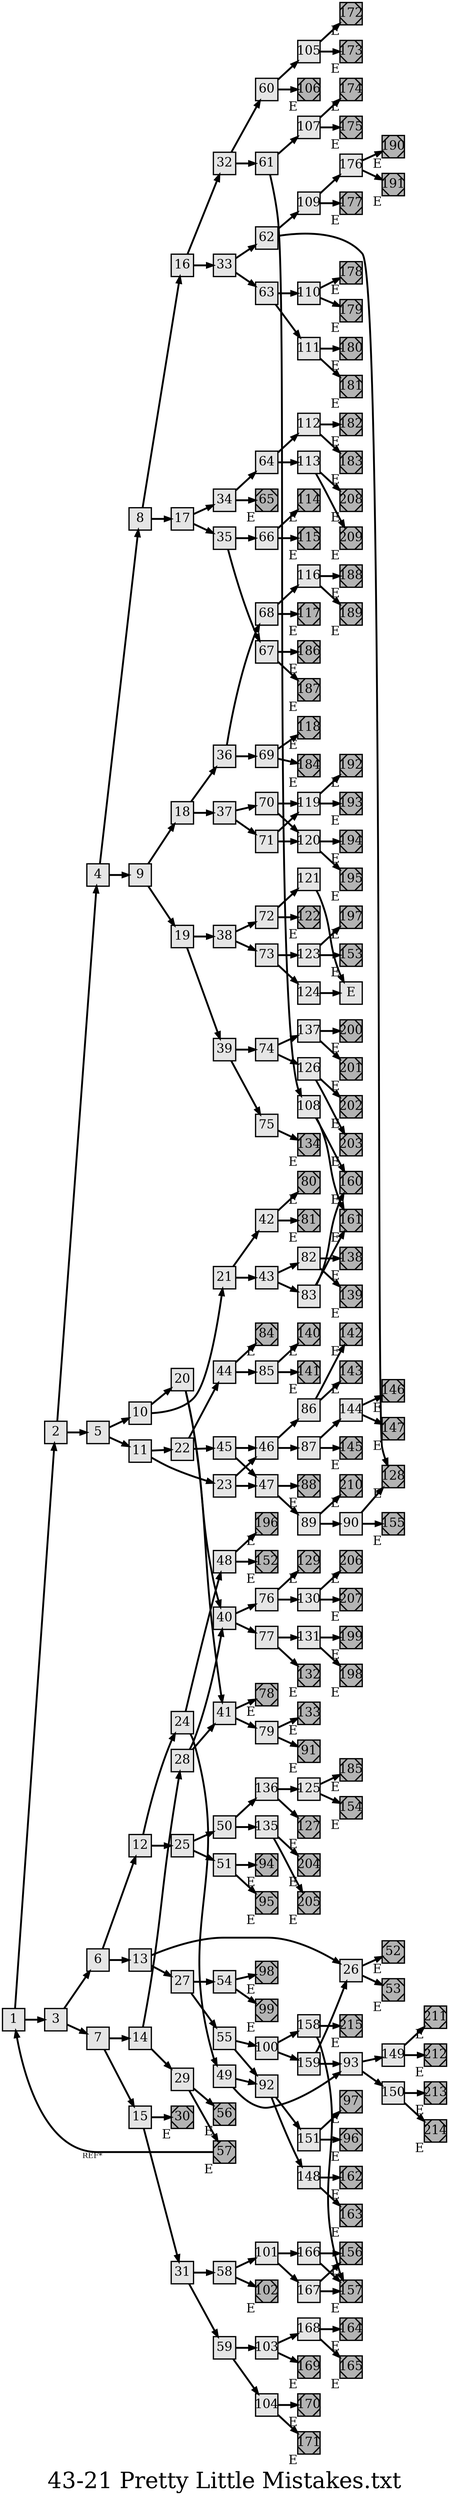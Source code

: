 digraph g{
  graph [ label="43-21 Pretty Little Mistakes.txt" rankdir=LR, ordering=out, fontsize=36, nodesep="0.35", ranksep="0.45"];
  node  [shape=rect, penwidth=2, fontsize=20, style=filled, fillcolor=grey90, margin="0,0", labelfloat=true, regular=true, fixedsize=true];
  edge  [labelfloat=true, penwidth=3, fontsize=12];
  
  
  
  
  1 -> 2;
  1 -> 3;
  2 -> 4;
  2 -> 5;
  3 -> 6;
  3 -> 7;
  4 -> 8;
  4 -> 9;
  5 -> 10;
  5 -> 11;
  6 -> 12;
  6 -> 13;
  7 -> 14;
  7 -> 15;
  8 -> 16;
  8 -> 17;
  9 -> 18;
  9 -> 19;
  10 -> 20;
  10 -> 21;
  11 -> 22;
  11 -> 23;
  12 -> 24;
  12 -> 25;
  13 -> 26;
  13 -> 27;
  14 -> 28;
  14 -> 29;
  15 -> 30;
  15 -> 31;
  16 -> 32;
  16 -> 33;
  17 -> 34;
  17 -> 35;
  18 -> 36;
  18 -> 37;
  19 -> 38;
  19 -> 39;
  20 -> 40;
  20 -> 41;
  21 -> 42;
  21 -> 43;
  22 -> 44;
  22 -> 45;
  23 -> 46;
  23 -> 47;
  24 -> 48;
  24 -> 49;
  25 -> 50;
  25 -> 51;
  26 -> 52;
  26 -> 53;
  27 -> 54;
  27 -> 55;
  28 -> 40;
  28 -> 41;
  29 -> 56;
  29 -> 57;
  30	[ xlabel="E", shape=Msquare, fontsize=20, fillcolor=grey70 ];
  31 -> 58;
  31 -> 59;
  32 -> 60;
  32 -> 61;
  33 -> 62;
  33 -> 63;
  34 -> 64;
  34 -> 65;
  35 -> 66;
  35 -> 67;
  36 -> 68;
  36 -> 69;
  37 -> 70;
  37 -> 71;
  38 -> 72;
  38 -> 73;
  39 -> 74;
  39 -> 75;
  40 -> 76;
  40 -> 77;
  41 -> 78;
  41 -> 79;
  42 -> 80;
  42 -> 81;
  43 -> 82;
  43 -> 83;
  44 -> 84;
  44 -> 85;
  45 -> 46;
  45 -> 47;
  46 -> 86;
  46 -> 87;
  47 -> 88;
  47 -> 89;
  48 -> 196;
  48 -> 152;
  49 -> 92;
  49 -> 93;
  50 -> 136;
  50 -> 135;
  51 -> 94;
  51 -> 95;
  52	[ xlabel="E", shape=Msquare, fontsize=20, fillcolor=grey70 ];
  53	[ xlabel="E", shape=Msquare, fontsize=20, fillcolor=grey70 ];
  54 -> 98;
  54 -> 99;
  55 -> 100;
  55 -> 92;
  56	[ xlabel="E", shape=Msquare, fontsize=20, fillcolor=grey70 ];
  57	[ xlabel="E", shape=Msquare, fontsize=20, fillcolor=grey70 ];
  57 -> 1	[ xlabel="REF*" ];
  58 -> 101;
  58 -> 102;
  59 -> 103;
  59 -> 104;
  60 -> 105;
  60 -> 106;
  61 -> 107;
  61 -> 108;
  62 -> 109;
  62 -> 128;
  63 -> 110;
  63 -> 111;
  64 -> 112;
  64 -> 113;
  65	[ xlabel="E", shape=Msquare, fontsize=20, fillcolor=grey70 ];
  66 -> 114;
  66 -> 115;
  67 -> 186;
  67 -> 187;
  68 -> 116;
  68 -> 117;
  69 -> 118;
  69 -> 184;
  70 -> 119;
  70 -> 120;
  71 -> 119;
  71 -> 120;
  72 -> 121;
  72 -> 122;
  73 -> 123;
  73 -> 124;
  74 -> 137;
  74 -> 126;
  75 -> 134;
  76 -> 129;
  76 -> 130;
  77 -> 131;
  77 -> 132;
  78	[ xlabel="E", shape=Msquare, fontsize=20, fillcolor=grey70 ];
  79 -> 133;
  79 -> 91;
  80	[ xlabel="E", shape=Msquare, fontsize=20, fillcolor=grey70 ];
  81	[ xlabel="E", shape=Msquare, fontsize=20, fillcolor=grey70 ];
  82 -> 138;
  82 -> 139;
  83 -> 160;
  83 -> 161;
  84	[ xlabel="E", shape=Msquare, fontsize=20, fillcolor=grey70 ];
  85 -> 140;
  85 -> 141;
  86 -> 142;
  86 -> 143;
  87 -> 144;
  87 -> 145;
  88	[ xlabel="E", shape=Msquare, fontsize=20, fillcolor=grey70 ];
  89 -> 210;
  89 -> 90;
  90 -> 128;
  90 -> 155;
  91	[ xlabel="E", shape=Msquare, fontsize=20, fillcolor=grey70 ];
  92 -> 151;
  92 -> 148;
  93 -> 149;
  93 -> 150;
  94	[ xlabel="E", shape=Msquare, fontsize=20, fillcolor=grey70 ];
  95	[ xlabel="E", shape=Msquare, fontsize=20, fillcolor=grey70 ];
  96	[ xlabel="E", shape=Msquare, fontsize=20, fillcolor=grey70 ];
  97	[ xlabel="E", shape=Msquare, fontsize=20, fillcolor=grey70 ];
  98	[ xlabel="E", shape=Msquare, fontsize=20, fillcolor=grey70 ];
  99	[ xlabel="E", shape=Msquare, fontsize=20, fillcolor=grey70 ];
  100 -> 158;
  100 -> 159;
  101 -> 166;
  101 -> 167;
  102	[ xlabel="E", shape=Msquare, fontsize=20, fillcolor=grey70 ];
  103 -> 168;
  103 -> 169;
  104 -> 170;
  104 -> 171;
  105 -> 172;
  105 -> 173;
  106	[ xlabel="E", shape=Msquare, fontsize=20, fillcolor=grey70 ];
  107 -> 174;
  107 -> 175;
  108 -> 160;
  108 -> 161;
  109 -> 176;
  109 -> 177;
  110 -> 178;
  110 -> 179;
  111 -> 180;
  111 -> 181;
  112 -> 182;
  112 -> 183;
  113 -> 208;
  113 -> 209;
  114	[ xlabel="E", shape=Msquare, fontsize=20, fillcolor=grey70 ];
  115	[ xlabel="E", shape=Msquare, fontsize=20, fillcolor=grey70 ];
  116 -> 188;
  116 -> 189;
  117	[ xlabel="E", shape=Msquare, fontsize=20, fillcolor=grey70 ];
  118	[ xlabel="E", shape=Msquare, fontsize=20, fillcolor=grey70 ];
  119 -> 192;
  119 -> 193;
  120 -> 194;
  120 -> 195;
  121 -> E;
  122	[ xlabel="E", shape=Msquare, fontsize=20, fillcolor=grey70 ];
  123 -> 197;
  123 -> 153;
  124 -> E;
  125 -> 185;
  125 -> 154;
  126 -> 202;
  126 -> 203;
  127	[ xlabel="E", shape=Msquare, fontsize=20, fillcolor=grey70 ];
  128	[ xlabel="E", shape=Msquare, fontsize=20, fillcolor=grey70 ];
  129	[ xlabel="E", shape=Msquare, fontsize=20, fillcolor=grey70 ];
  130 -> 206;
  130 -> 207;
  131 -> 199;
  131 -> 198;
  132	[ xlabel="E", shape=Msquare, fontsize=20, fillcolor=grey70 ];
  133	[ xlabel="E", shape=Msquare, fontsize=20, fillcolor=grey70 ];
  134	[ xlabel="E", shape=Msquare, fontsize=20, fillcolor=grey70 ];
  135 -> 204;
  135 -> 205;
  136 -> 125;
  136 -> 127;
  137 -> 200;
  137 -> 201;
  138	[ xlabel="E", shape=Msquare, fontsize=20, fillcolor=grey70 ];
  139	[ xlabel="E", shape=Msquare, fontsize=20, fillcolor=grey70 ];
  140	[ xlabel="E", shape=Msquare, fontsize=20, fillcolor=grey70 ];
  141	[ xlabel="E", shape=Msquare, fontsize=20, fillcolor=grey70 ];
  142	[ xlabel="E", shape=Msquare, fontsize=20, fillcolor=grey70 ];
  143	[ xlabel="E", shape=Msquare, fontsize=20, fillcolor=grey70 ];
  144 -> 146;
  144 -> 147;
  145	[ xlabel="E", shape=Msquare, fontsize=20, fillcolor=grey70 ];
  146	[ xlabel="E", shape=Msquare, fontsize=20, fillcolor=grey70 ];
  147	[ xlabel="E", shape=Msquare, fontsize=20, fillcolor=grey70 ];
  148 -> 162;
  148 -> 163;
  149 -> 211;
  149 -> 212;
  150 -> 213;
  150 -> 214;
  151 -> 97;
  151 -> 96;
  152	[ xlabel="E", shape=Msquare, fontsize=20, fillcolor=grey70 ];
  153	[ xlabel="E", shape=Msquare, fontsize=20, fillcolor=grey70 ];
  154	[ xlabel="E", shape=Msquare, fontsize=20, fillcolor=grey70 ];
  155	[ xlabel="E", shape=Msquare, fontsize=20, fillcolor=grey70 ];
  156	[ xlabel="E", shape=Msquare, fontsize=20, fillcolor=grey70 ];
  157	[ xlabel="E", shape=Msquare, fontsize=20, fillcolor=grey70 ];
  158 -> 215;
  158 -> 157;
  159 -> 26;
  159 -> 93;
  160	[ xlabel="E", shape=Msquare, fontsize=20, fillcolor=grey70 ];
  161	[ xlabel="E", shape=Msquare, fontsize=20, fillcolor=grey70 ];
  162	[ xlabel="E", shape=Msquare, fontsize=20, fillcolor=grey70 ];
  163	[ xlabel="E", shape=Msquare, fontsize=20, fillcolor=grey70 ];
  164	[ xlabel="E", shape=Msquare, fontsize=20, fillcolor=grey70 ];
  165	[ xlabel="E", shape=Msquare, fontsize=20, fillcolor=grey70 ];
  166 -> 156;
  166 -> 157;
  167 -> 156;
  167 -> 157;
  168 -> 164;
  168 -> 165;
  169	[ xlabel="E", shape=Msquare, fontsize=20, fillcolor=grey70 ];
  170	[ xlabel="E", shape=Msquare, fontsize=20, fillcolor=grey70 ];
  171	[ xlabel="E", shape=Msquare, fontsize=20, fillcolor=grey70 ];
  172	[ xlabel="E", shape=Msquare, fontsize=20, fillcolor=grey70 ];
  173	[ xlabel="E", shape=Msquare, fontsize=20, fillcolor=grey70 ];
  174	[ xlabel="E", shape=Msquare, fontsize=20, fillcolor=grey70 ];
  175	[ xlabel="E", shape=Msquare, fontsize=20, fillcolor=grey70 ];
  176 -> 190;
  176 -> 191;
  177	[ xlabel="E", shape=Msquare, fontsize=20, fillcolor=grey70 ];
  178	[ xlabel="E", shape=Msquare, fontsize=20, fillcolor=grey70 ];
  179	[ xlabel="E", shape=Msquare, fontsize=20, fillcolor=grey70 ];
  180	[ xlabel="E", shape=Msquare, fontsize=20, fillcolor=grey70 ];
  181	[ xlabel="E", shape=Msquare, fontsize=20, fillcolor=grey70 ];
  182	[ xlabel="E", shape=Msquare, fontsize=20, fillcolor=grey70 ];
  183	[ xlabel="E", shape=Msquare, fontsize=20, fillcolor=grey70 ];
  184	[ xlabel="E", shape=Msquare, fontsize=20, fillcolor=grey70 ];
  185	[ xlabel="E", shape=Msquare, fontsize=20, fillcolor=grey70 ];
  186	[ xlabel="E", shape=Msquare, fontsize=20, fillcolor=grey70 ];
  187	[ xlabel="E", shape=Msquare, fontsize=20, fillcolor=grey70 ];
  188	[ xlabel="E", shape=Msquare, fontsize=20, fillcolor=grey70 ];
  189	[ xlabel="E", shape=Msquare, fontsize=20, fillcolor=grey70 ];
  190	[ xlabel="E", shape=Msquare, fontsize=20, fillcolor=grey70 ];
  191	[ xlabel="E", shape=Msquare, fontsize=20, fillcolor=grey70 ];
  192	[ xlabel="E", shape=Msquare, fontsize=20, fillcolor=grey70 ];
  193	[ xlabel="E", shape=Msquare, fontsize=20, fillcolor=grey70 ];
  194	[ xlabel="E", shape=Msquare, fontsize=20, fillcolor=grey70 ];
  195	[ xlabel="E", shape=Msquare, fontsize=20, fillcolor=grey70 ];
  196	[ xlabel="E", shape=Msquare, fontsize=20, fillcolor=grey70 ];
  197	[ xlabel="E", shape=Msquare, fontsize=20, fillcolor=grey70 ];
  198	[ xlabel="E", shape=Msquare, fontsize=20, fillcolor=grey70 ];
  199	[ xlabel="E", shape=Msquare, fontsize=20, fillcolor=grey70 ];
  200	[ xlabel="E", shape=Msquare, fontsize=20, fillcolor=grey70 ];
  201	[ xlabel="E", shape=Msquare, fontsize=20, fillcolor=grey70 ];
  202	[ xlabel="E", shape=Msquare, fontsize=20, fillcolor=grey70 ];
  203	[ xlabel="E", shape=Msquare, fontsize=20, fillcolor=grey70 ];
  204	[ xlabel="E", shape=Msquare, fontsize=20, fillcolor=grey70 ];
  205	[ xlabel="E", shape=Msquare, fontsize=20, fillcolor=grey70 ];
  206	[ xlabel="E", shape=Msquare, fontsize=20, fillcolor=grey70 ];
  207	[ xlabel="E", shape=Msquare, fontsize=20, fillcolor=grey70 ];
  208	[ xlabel="E", shape=Msquare, fontsize=20, fillcolor=grey70 ];
  209	[ xlabel="E", shape=Msquare, fontsize=20, fillcolor=grey70 ];
  210	[ xlabel="E", shape=Msquare, fontsize=20, fillcolor=grey70 ];
  211	[ xlabel="E", shape=Msquare, fontsize=20, fillcolor=grey70 ];
  212	[ xlabel="E", shape=Msquare, fontsize=20, fillcolor=grey70 ];
  213	[ xlabel="E", shape=Msquare, fontsize=20, fillcolor=grey70 ];
  214	[ xlabel="E", shape=Msquare, fontsize=20, fillcolor=grey70 ];
  215	[ xlabel="E", shape=Msquare, fontsize=20, fillcolor=grey70 ];
}

